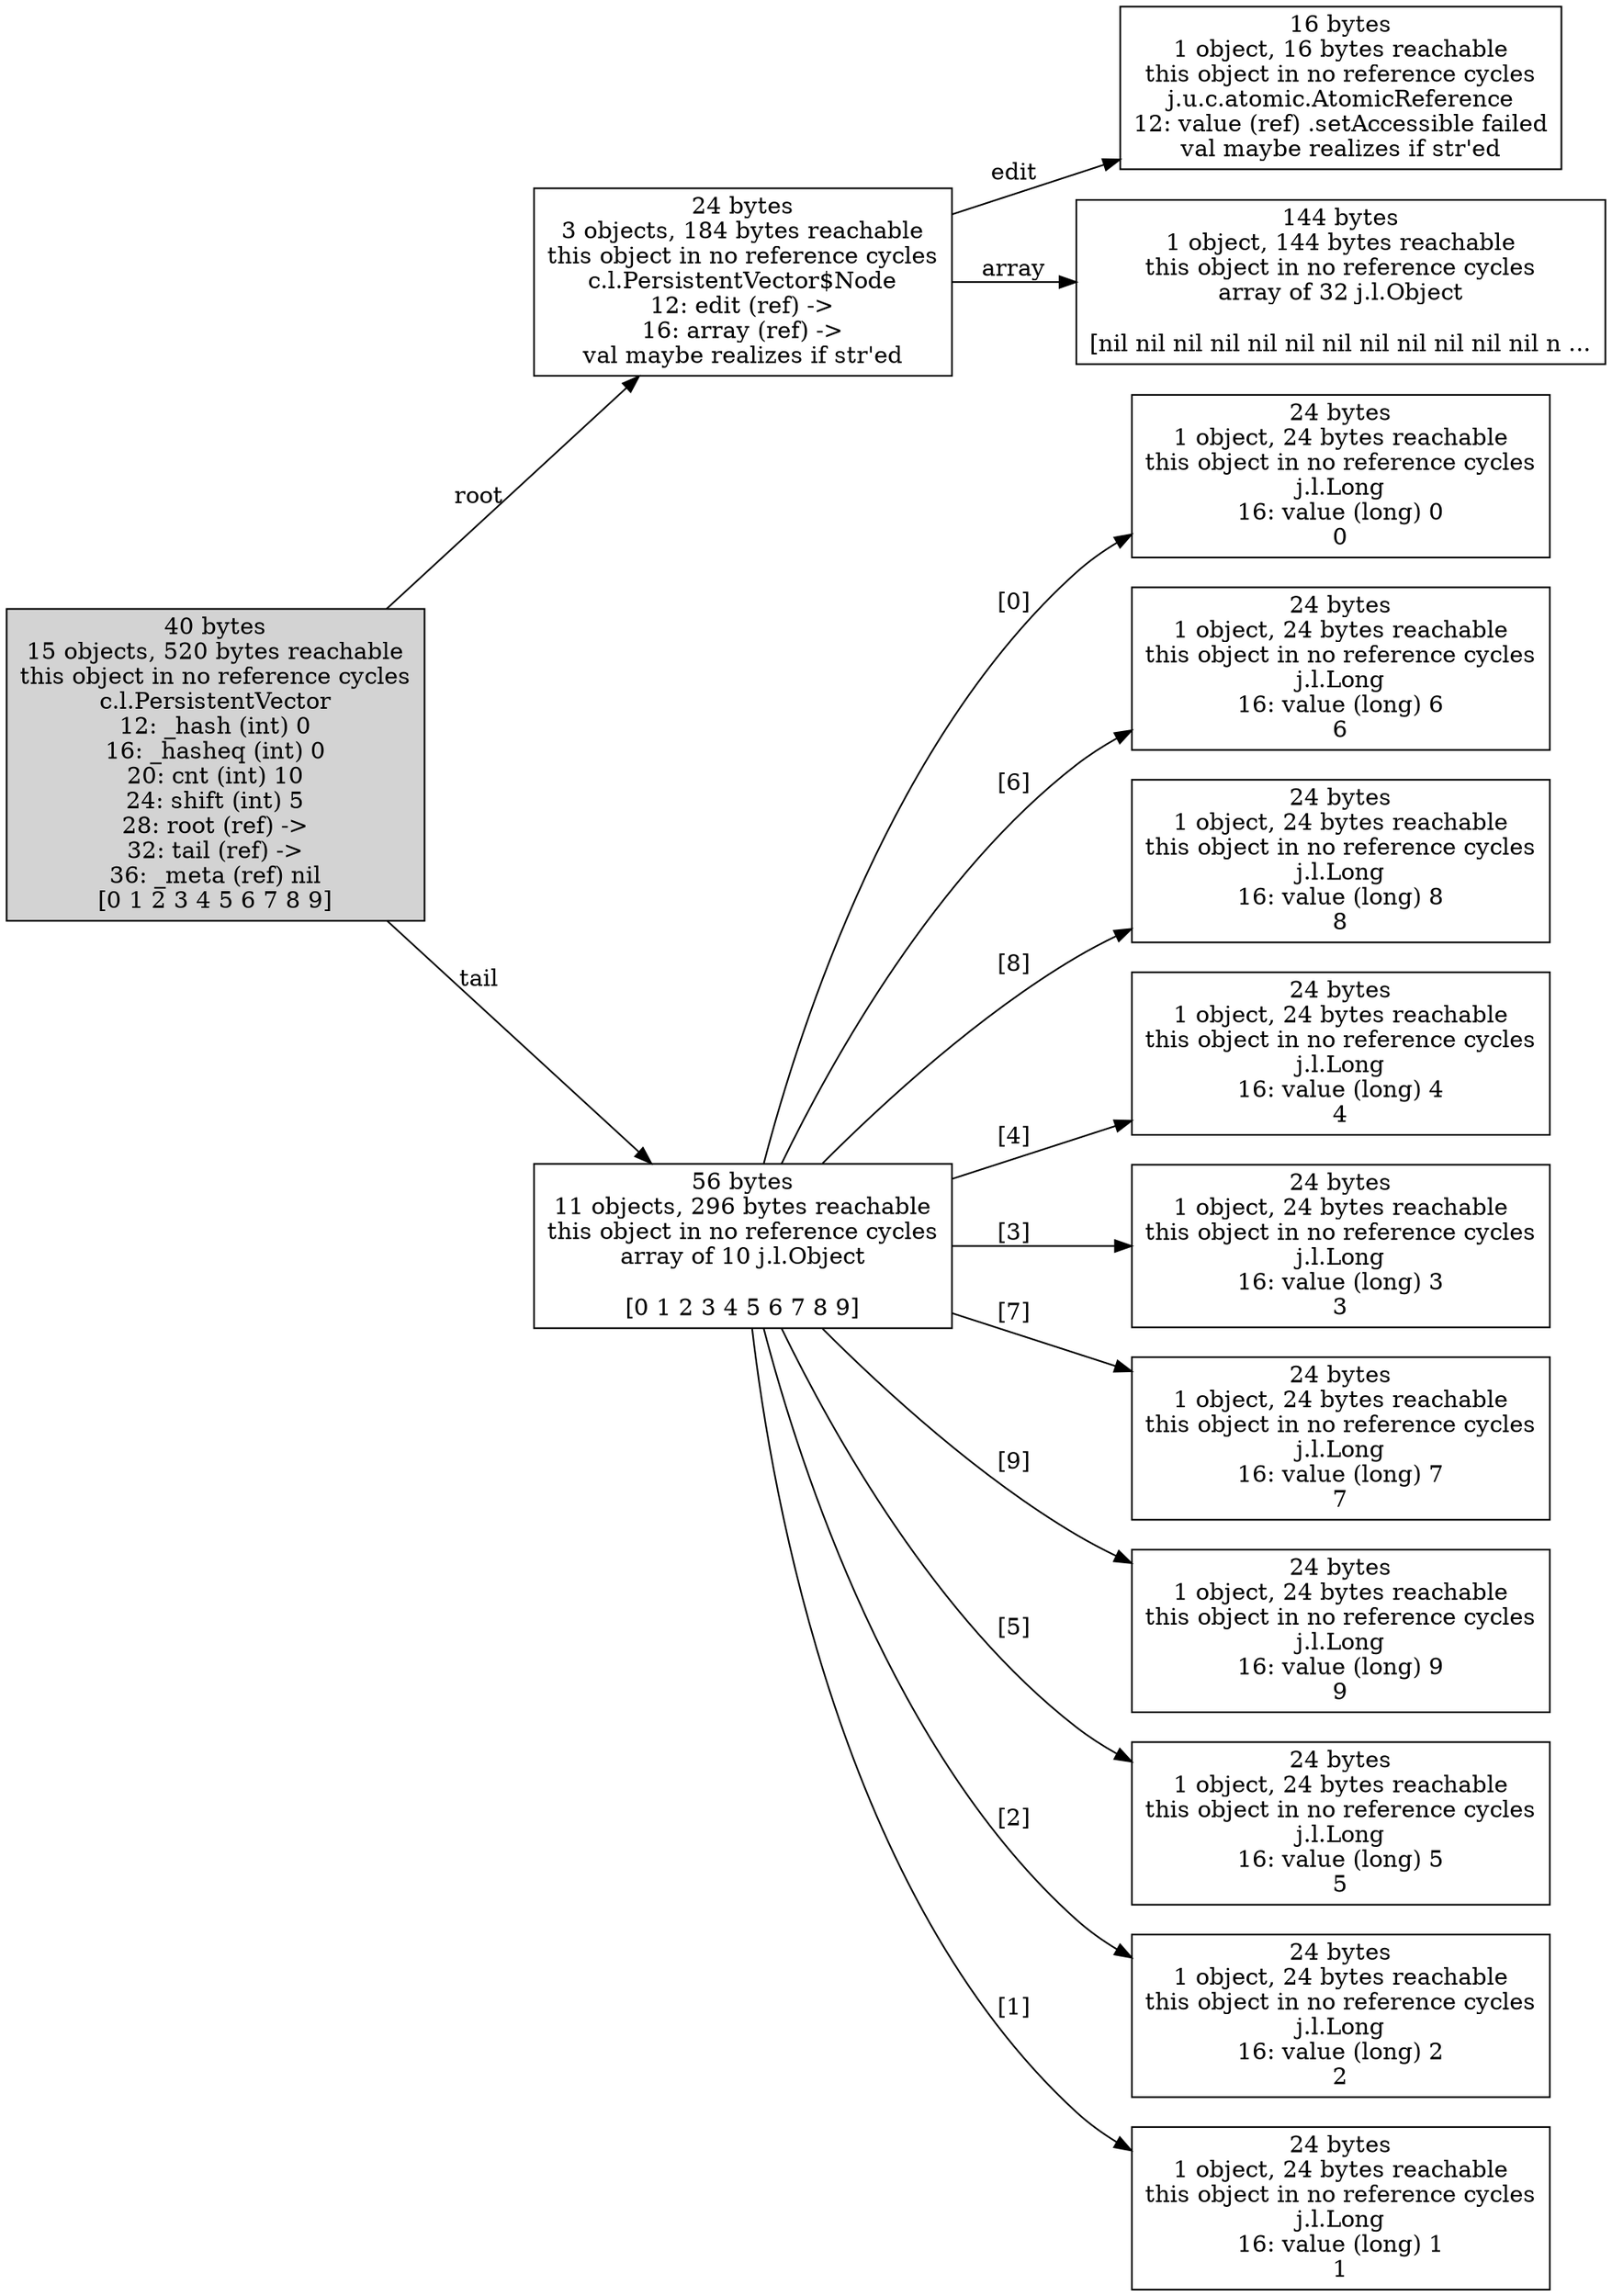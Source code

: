 digraph {
graph [layout="dot",rankdir="LR"];
"18840849984" ["reachable-only-from"=18840849664,"scc-num-nodes"=1,label="24 bytes
3 objects, 184 bytes reachable
this object in no reference cycles
c.l.PersistentVector$Node
12: edit (ref) ->
16: array (ref) ->
val maybe realizes if str'ed",shape="box"];
"34349647488" ["reachable-only-from"=18840849664,"scc-num-nodes"=1,label="24 bytes
1 object, 24 bytes reachable
this object in no reference cycles
j.l.Long
16: value (long) 0
0",shape="box"];
"18840849664" ["reachable-only-from"=18840849664,"scc-num-nodes"=1,style="filled","my-unique-total-size"=520,"my-unique-num-reachable-nodes"=15,label="40 bytes
15 objects, 520 bytes reachable
this object in no reference cycles
c.l.PersistentVector
12: _hash (int) 0
16: _hasheq (int) 0
20: cnt (int) 10
24: shift (int) 5
28: root (ref) ->
32: tail (ref) ->
36: _meta (ref) nil
[0 1 2 3 4 5 6 7 8 9]",shape="box"];
"18840850176" ["reachable-only-from"=18840849664,"scc-num-nodes"=1,label="16 bytes
1 object, 16 bytes reachable
this object in no reference cycles
j.u.c.atomic.AtomicReference
12: value (ref) .setAccessible failed
val maybe realizes if str'ed",shape="box"];
"18840850304" ["reachable-only-from"=18840849664,"scc-num-nodes"=1,label="144 bytes
1 object, 144 bytes reachable
this object in no reference cycles
array of 32 j.l.Object

[nil nil nil nil nil nil nil nil nil nil nil nil n ...",shape="box"];
"34349648640" ["reachable-only-from"=18840849664,"scc-num-nodes"=1,label="24 bytes
1 object, 24 bytes reachable
this object in no reference cycles
j.l.Long
16: value (long) 6
6",shape="box"];
"34349649024" ["reachable-only-from"=18840849664,"scc-num-nodes"=1,label="24 bytes
1 object, 24 bytes reachable
this object in no reference cycles
j.l.Long
16: value (long) 8
8",shape="box"];
"34349648256" ["reachable-only-from"=18840849664,"scc-num-nodes"=1,label="24 bytes
1 object, 24 bytes reachable
this object in no reference cycles
j.l.Long
16: value (long) 4
4",shape="box"];
"34349648064" ["reachable-only-from"=18840849664,"scc-num-nodes"=1,label="24 bytes
1 object, 24 bytes reachable
this object in no reference cycles
j.l.Long
16: value (long) 3
3",shape="box"];
"34349648832" ["reachable-only-from"=18840849664,"scc-num-nodes"=1,label="24 bytes
1 object, 24 bytes reachable
this object in no reference cycles
j.l.Long
16: value (long) 7
7",shape="box"];
"34349649216" ["reachable-only-from"=18840849664,"scc-num-nodes"=1,label="24 bytes
1 object, 24 bytes reachable
this object in no reference cycles
j.l.Long
16: value (long) 9
9",shape="box"];
"18840851456" ["reachable-only-from"=18840849664,"scc-num-nodes"=1,label="56 bytes
11 objects, 296 bytes reachable
this object in no reference cycles
array of 10 j.l.Object

[0 1 2 3 4 5 6 7 8 9]",shape="box"];
"34349648448" ["reachable-only-from"=18840849664,"scc-num-nodes"=1,label="24 bytes
1 object, 24 bytes reachable
this object in no reference cycles
j.l.Long
16: value (long) 5
5",shape="box"];
"34349647872" ["reachable-only-from"=18840849664,"scc-num-nodes"=1,label="24 bytes
1 object, 24 bytes reachable
this object in no reference cycles
j.l.Long
16: value (long) 2
2",shape="box"];
"34349647680" ["reachable-only-from"=18840849664,"scc-num-nodes"=1,label="24 bytes
1 object, 24 bytes reachable
this object in no reference cycles
j.l.Long
16: value (long) 1
1",shape="box"];
"18840849984" -> "18840850176" ["field-name"="edit",label="edit"];
"18840849984" -> "18840850304" ["field-name"="array",label="array"];
"18840849664" -> "18840849984" ["field-name"="root",label="root"];
"18840849664" -> "18840851456" ["field-name"="tail",label="tail"];
"18840851456" -> "34349647488" ["field-name"="[0]",label="[0]"];
"18840851456" -> "34349648640" ["field-name"="[6]",label="[6]"];
"18840851456" -> "34349649024" ["field-name"="[8]",label="[8]"];
"18840851456" -> "34349648256" ["field-name"="[4]",label="[4]"];
"18840851456" -> "34349648064" ["field-name"="[3]",label="[3]"];
"18840851456" -> "34349648832" ["field-name"="[7]",label="[7]"];
"18840851456" -> "34349649216" ["field-name"="[9]",label="[9]"];
"18840851456" -> "34349648448" ["field-name"="[5]",label="[5]"];
"18840851456" -> "34349647872" ["field-name"="[2]",label="[2]"];
"18840851456" -> "34349647680" ["field-name"="[1]",label="[1]"];
} 